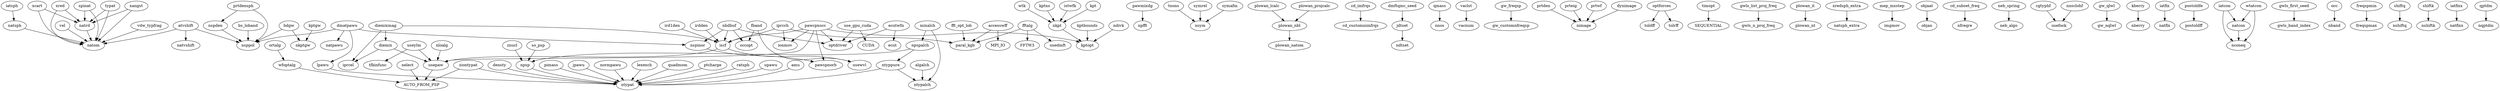 digraph {
   vdw_typfrag->natom
   pawmixdg->npfft
   nloalg->usepaw
   tnons->nsym
   nbdbuf->nspinor
   nbdbuf->optdriver
   nbdbuf->iscf
   nbdbuf->occopt
   use_gpu_cuda->optdriver
   use_gpu_cuda->CUDA
   iatsph->natsph
   ndivk->kptopt
   usepaw->AUTO_FROM_PSP
   diemixmag->diemix
   diemixmag->iprcel
   diemixmag->iscf
   fft_opt_lob->paral_kgb
   dmatpawu->lpawu
   dmatpawu->nsppol
   dmatpawu->nspinor
   dmatpawu->natpawu
   plowan_lcalc->plowan_nbl
   cd_imfrqs->cd_customnimfrqs
   jdtset->ndtset
   pimass->ntypat
   algalch->ntypalch
   jpawu->ntypat
   qmass->nnos
   vaclst->vacnum
   gw_freqsp->gw_customnfreqsp
   prtden->nimage
   prteig->nimage
   normpawu->ntypat
   npspalch->npsp
   npspalch->ntyppure
   so_psp->npsp
   optforces->toldff
   optforces->tolrff
   ird1den->iscf
   timopt->SEQUENTIAL
   istwfk->nkpt
   gwls_list_proj_freq->gwls_n_proj_freq
   bdgw->nkptgw
   bdgw->nsppol
   accesswff->MPI_IO
   accesswff->paral_kgb
   irdden->iscf
   plowan_it->plowan_nt
   xredsph_extra->natsph_extra
   prtwf->nimage
   lexexch->ntypat
   mep_mxstep->imgmov
   atvshift->natvshift
   atvshift->nsppol
   atvshift->natom
   prtdensph->nsppol
   prtdensph->nspden
   objaat->objan
   iprcch->ionmov
   iprcch->iscf
   iprcch->paral_kgb
   cd_subset_freq->nfreqre
   lpawu->ntypat
   quadmom->ntypat
   kpt->nkpt
   xcart->natom
   xcart->natrd
   neb_spring->neb_algo
   bs_loband->nsppol
   nelect->AUTO_FROM_PSP
   vel->natom
   xred->natom
   xred->natrd
   wtk->nkpt
   cgtyphf->usefock
   gw_qlwl->gw_nqlwl
   wfoptalg->AUTO_FROM_PSP
   kberry->nberry
   plowan_nbl->plowan_natom
   ziontypat->AUTO_FROM_PSP
   ziontypat->ntypat
   spinat->natrd
   spinat->natom
   iatfix->natfix
   dmftqmc_seed->jdtset
   znucl->npsp
   postoldfe->postoldff
   dynimage->nimage
   iatcon->natcon
   iatcon->nconeq
   symrel->nsym
   ptcharge->ntypat
   gwls_first_seed->gwls_band_index
   occ->nband
   freqspmin->freqspmax
   symafm->nsym
   mixalch->npspalch
   mixalch->ntypalch
   ratsph->ntypat
   fftalg->FFTW3
   fftalg->usedmft
   fftalg->paral_kgb
   upawu->ntypat
   nspden->nsppol
   kptns->nkpt
   iscf->usepaw
   iscf->usewvl
   amu->ntypat
   natcon->nconeq
   nnsclohf->usefock
   wtatcon->natcon
   wtatcon->nconeq
   plowan_projcalc->plowan_nbl
   shiftq->nshiftq
   typat->natom
   typat->natrd
   shiftk->nshiftk
   ortalg->wfoptalg
   ecutwfn->ecut
   ecutwfn->optdriver
   nkpt->kptopt
   ntyppure->ntypat
   ntyppure->ntypalch
   densty->ntypat
   npsp->ntypat
   natsph->natom
   iatfixx->natfixx
   kptgw->nkptgw
   nspinor->pawspnorb
   pawcpxocc->optdriver
   pawcpxocc->ionmov
   pawcpxocc->pawspnorb
   pawcpxocc->iscf
   pawcpxocc->kptopt
   pawcpxocc->usepaw
   natrd->natom
   useylm->tfkinfunc
   useylm->usepaw
   kptbounds->kptopt
   qptdm->nqptdm
   xangst->natom
   xangst->natrd
   fband->occopt
   fband->usewvl
   diemix->usepaw
   diemix->iprcel
}

